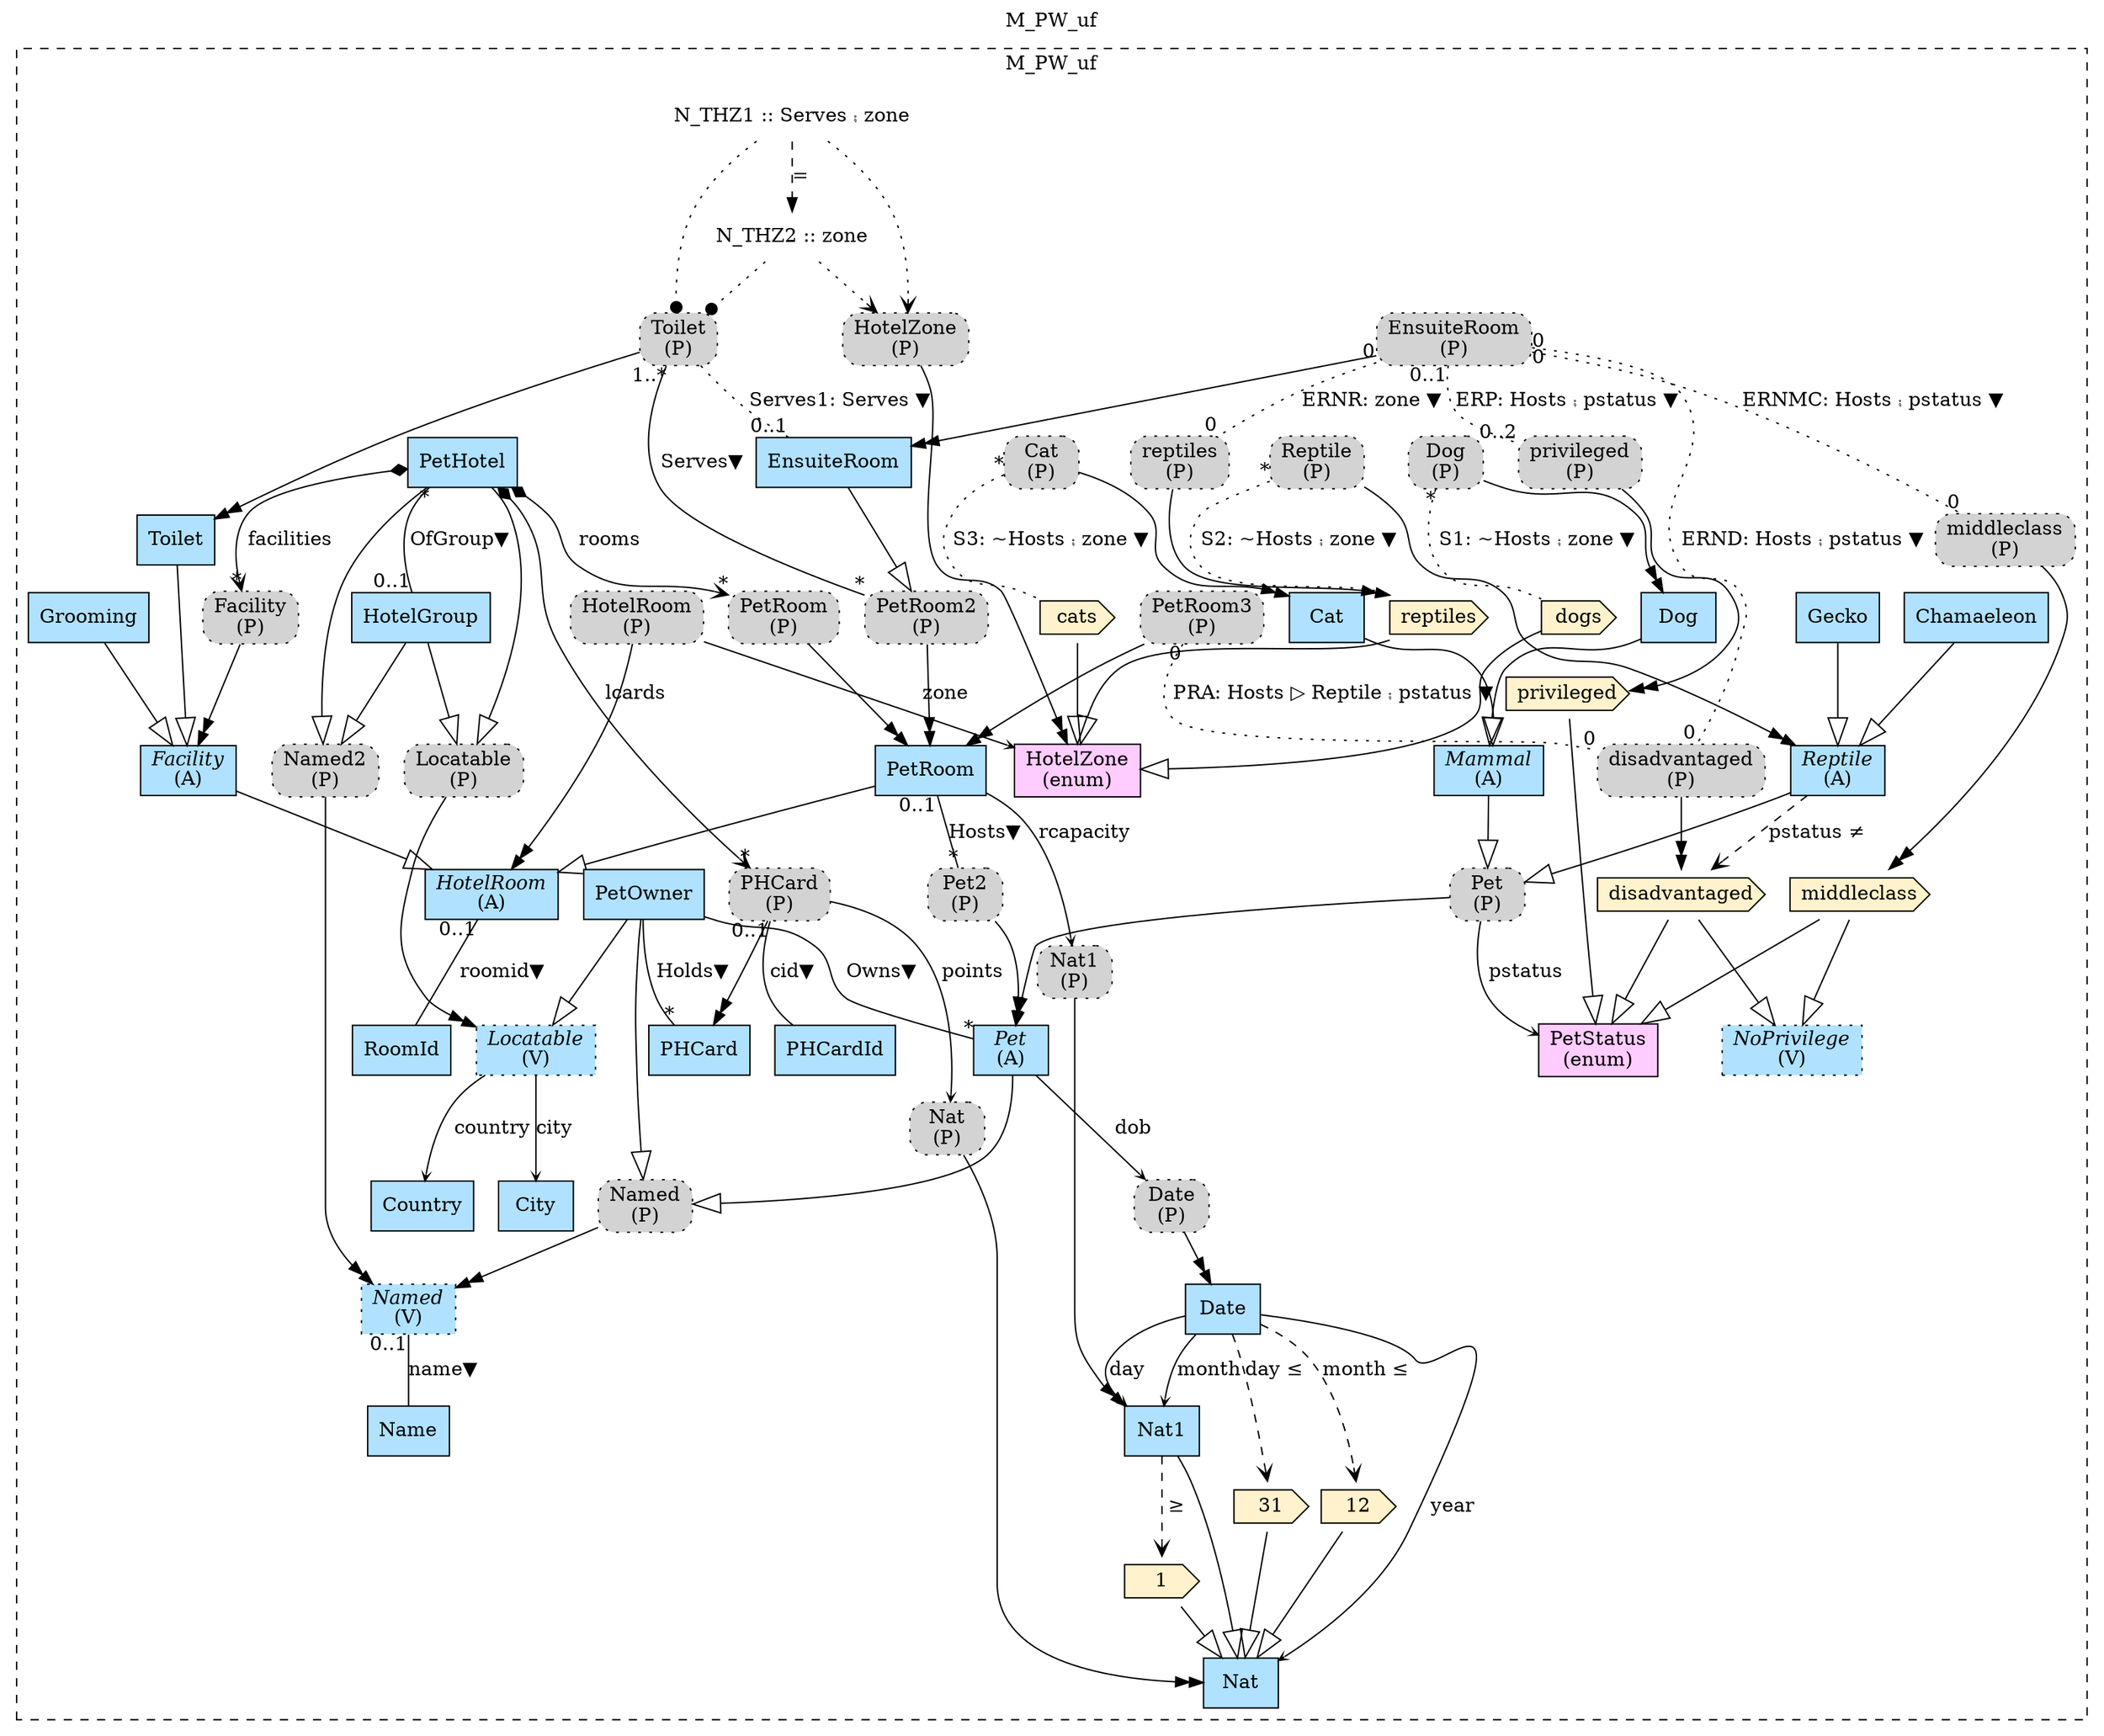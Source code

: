 digraph {graph[label=M_PW_uf,labelloc=tl,labelfontsize=12];
subgraph cluster_M_PW_uf{style=dashed;label=M_PW_uf;
"Named"[shape=record,fillcolor=lightskyblue1,style ="filled,dotted",label=<{<I>Named</I><br/>(V)}>];
"Name"[shape=record,fillcolor=lightskyblue1,style = filled,label="Name"];
"Date"[shape=record,fillcolor=lightskyblue1,style = filled,label="Date"];
"Nat"[shape=record,fillcolor=lightskyblue1,style = filled,label="Nat"];
"Nat1"[shape=record,fillcolor=lightskyblue1,style = filled,label="Nat1"];
"V31"[shape=cds,fillcolor="#FFF2CC",style = filled,label="31"];
"V1"[shape=cds,fillcolor="#FFF2CC",style = filled,label="1"];
"V12"[shape=cds,fillcolor="#FFF2CC",style = filled,label="12"];
"PPet"[shape=box,fillcolor=lightgray,style ="rounded,filled,dotted",label=<Pet<br/>(P)>];
"Dog"[shape=record,fillcolor=lightskyblue1,style = filled,label="Dog"];
"Cat"[shape=record,fillcolor=lightskyblue1,style = filled,label="Cat"];
"Chamaeleon"[shape=record,fillcolor=lightskyblue1,style = filled,label="Chamaeleon"];
"Gecko"[shape=record,fillcolor=lightskyblue1,style = filled,label="Gecko"];
"Mammal"[shape=record,fillcolor=lightskyblue1,style = filled,label=<{<I>Mammal</I><br/>(A)}>];
"Reptile"[shape=record,fillcolor=lightskyblue1,style = filled,label=<{<I>Reptile</I><br/>(A)}>];
"PetStatus"[shape=record,fillcolor="#FFCCFF",style = filled,label="PetStatus\l(enum)"];
"Vprivileged"[shape=cds,fillcolor="#FFF2CC",style = filled,label="privileged"];
"Vmiddleclass"[shape=cds,fillcolor="#FFF2CC",style = filled,label="middleclass"];
"Vdisadvantaged"[shape=cds,fillcolor="#FFF2CC",style = filled,label="disadvantaged"];
"NoPrivilege"[shape=record,fillcolor=lightskyblue1,style ="filled,dotted",label=<{<I>NoPrivilege</I><br/>(V)}>];
"PHotelRoom"[shape=box,fillcolor=lightgray,style ="rounded,filled,dotted",label=<HotelRoom<br/>(P)>];
"PDog"[shape=box,fillcolor=lightgray,style ="rounded,filled,dotted",label=<Dog<br/>(P)>];
"PReptile"[shape=box,fillcolor=lightgray,style ="rounded,filled,dotted",label=<Reptile<br/>(P)>];
"PCat"[shape=box,fillcolor=lightgray,style ="rounded,filled,dotted",label=<Cat<br/>(P)>];
"HotelZone"[shape=record,fillcolor="#FFCCFF",style = filled,label="HotelZone\l(enum)"];
"Vdogs"[shape=cds,fillcolor="#FFF2CC",style = filled,label="dogs"];
"Vreptiles"[shape=cds,fillcolor="#FFF2CC",style = filled,label="reptiles"];
"Vcats"[shape=cds,fillcolor="#FFF2CC",style = filled,label="cats"];
"PPetRoom2"[shape=box,fillcolor=lightgray,style ="rounded,filled,dotted",label=<PetRoom2<br/>(P)>];
"PHotelZone"[shape=box,fillcolor=lightgray,style ="rounded,filled,dotted",label=<HotelZone<br/>(P)>];
"EnsuiteRoom"[shape=record,fillcolor=lightskyblue1,style = filled,label="EnsuiteRoom"];
"PToilet"[shape=box,fillcolor=lightgray,style ="rounded,filled,dotted",label=<Toilet<br/>(P)>];
"Pmiddleclass"[shape=box,fillcolor=lightgray,style ="rounded,filled,dotted",label=<middleclass<br/>(P)>];
"Preptiles"[shape=box,fillcolor=lightgray,style ="rounded,filled,dotted",label=<reptiles<br/>(P)>];
"Pprivileged"[shape=box,fillcolor=lightgray,style ="rounded,filled,dotted",label=<privileged<br/>(P)>];
"Pdisadvantaged"[shape=box,fillcolor=lightgray,style ="rounded,filled,dotted",label=<disadvantaged<br/>(P)>];
"PEnsuiteRoom"[shape=box,fillcolor=lightgray,style ="rounded,filled,dotted",label=<EnsuiteRoom<br/>(P)>];
"PPetRoom3"[shape=box,fillcolor=lightgray,style ="rounded,filled,dotted",label=<PetRoom3<br/>(P)>];
"PNat"[shape=box,fillcolor=lightgray,style ="rounded,filled,dotted",label=<Nat<br/>(P)>];
"PHCardId"[shape=record,fillcolor=lightskyblue1,style = filled,label="PHCardId"];
"PFacility"[shape=box,fillcolor=lightgray,style ="rounded,filled,dotted",label=<Facility<br/>(P)>];
"PPHCard"[shape=box,fillcolor=lightgray,style ="rounded,filled,dotted",label=<PHCard<br/>(P)>];
"PPetRoom"[shape=box,fillcolor=lightgray,style ="rounded,filled,dotted",label=<PetRoom<br/>(P)>];
"PLocatable"[shape=box,fillcolor=lightgray,style ="rounded,filled,dotted",label=<Locatable<br/>(P)>];
"PNamed2"[shape=box,fillcolor=lightgray,style ="rounded,filled,dotted",label=<Named2<br/>(P)>];
"HotelGroup"[shape=record,fillcolor=lightskyblue1,style = filled,label="HotelGroup"];
"PetHotel"[shape=record,fillcolor=lightskyblue1,style = filled,label="PetHotel"];
"HotelRoom"[shape=record,fillcolor=lightskyblue1,style = filled,label=<{<I>HotelRoom</I><br/>(A)}>];
"Grooming"[shape=record,fillcolor=lightskyblue1,style = filled,label="Grooming"];
"Toilet"[shape=record,fillcolor=lightskyblue1,style = filled,label="Toilet"];
"Facility"[shape=record,fillcolor=lightskyblue1,style = filled,label=<{<I>Facility</I><br/>(A)}>];
"RoomId"[shape=record,fillcolor=lightskyblue1,style = filled,label="RoomId"];
"PetRoom"[shape=record,fillcolor=lightskyblue1,style = filled,label="PetRoom"];
"PNat1"[shape=box,fillcolor=lightgray,style ="rounded,filled,dotted",label=<Nat1<br/>(P)>];
"PPet2"[shape=box,fillcolor=lightgray,style ="rounded,filled,dotted",label=<Pet2<br/>(P)>];
"PHCard"[shape=record,fillcolor=lightskyblue1,style = filled,label="PHCard"];
"City"[shape=record,fillcolor=lightskyblue1,style = filled,label="City"];
"Country"[shape=record,fillcolor=lightskyblue1,style = filled,label="Country"];
"Locatable"[shape=record,fillcolor=lightskyblue1,style ="filled,dotted",label=<{<I>Locatable</I><br/>(V)}>];
"PetOwner"[shape=record,fillcolor=lightskyblue1,style = filled,label="PetOwner"];
"PDate"[shape=box,fillcolor=lightgray,style ="rounded,filled,dotted",label=<Date<br/>(P)>];
"Pet"[shape=record,fillcolor=lightskyblue1,style = filled,label=<{<I>Pet</I><br/>(A)}>];
"PNamed"[shape=box,fillcolor=lightgray,style ="rounded,filled,dotted",label=<Named<br/>(P)>];

"Named"->"Name"[label="name▼",dir=none,taillabel="0..1",headlabel=""];
"Date"->"Nat1"[label="day",arrowhead=vee,headlabel="",arrowsize=.5];
"Date"->"Nat1"[label="month",arrowhead=vee,headlabel="",arrowsize=.5];
"Date"->"Nat"[label="year",arrowhead=vee,headlabel="",arrowsize=.5];
"Nat1"->"Nat"[arrowhead=onormal,arrowsize=2.0];
"V31"->"Nat"[arrowhead=onormal,arrowsize=2.0];
"V1"->"Nat"[arrowhead=onormal,arrowsize=2.0];
"V12"->"Nat"[arrowhead=onormal,arrowsize=2.0];
"Nat1"->"V1"[arrowhead=vee,style=dashed,label=" ≥"];

"Date"->"V31"[arrowhead=vee,style=dashed,label="day ≤"];

"Date"->"V12"[arrowhead=vee,style=dashed,label="month ≤"];

"Vprivileged"->"PetStatus"[arrowhead=onormal,arrowsize=2.0];
"Vmiddleclass"->"PetStatus"[arrowhead=onormal,arrowsize=2.0];
"Vdisadvantaged"->"PetStatus"[arrowhead=onormal,arrowsize=2.0];
"PPet"->"PetStatus"[label="pstatus",arrowhead=vee,headlabel="",arrowsize=.5];
"Mammal"->"PPet"[arrowhead=onormal,arrowsize=2.0];
"Reptile"->"PPet"[arrowhead=onormal,arrowsize=2.0];
"Dog"->"Mammal"[arrowhead=onormal,arrowsize=2.0];
"Cat"->"Mammal"[arrowhead=onormal,arrowsize=2.0];
"Chamaeleon"->"Reptile"[arrowhead=onormal,arrowsize=2.0];
"Gecko"->"Reptile"[arrowhead=onormal,arrowsize=2.0];
"Vmiddleclass"->"NoPrivilege"[arrowhead=onormal,arrowsize=2.0];
"Vdisadvantaged"->"NoPrivilege"[arrowhead=onormal,arrowsize=2.0];
"Reptile"->"Vdisadvantaged"[arrowhead=vee,style=dashed,label="pstatus ≠"];

"Vdogs"->"HotelZone"[arrowhead=onormal,arrowsize=2.0];
"Vreptiles"->"HotelZone"[arrowhead=onormal,arrowsize=2.0];
"Vcats"->"HotelZone"[arrowhead=onormal,arrowsize=2.0];
"PHotelRoom"->"HotelZone"[label="zone",arrowhead=vee,headlabel="",arrowsize=.5];
"PDog"->"Vdogs"[label="S1: ~Hosts ⨾ zone ▼",dir=none,taillabel="*",headlabel="",style=dotted];
"PReptile"->"Vreptiles"[label="S2: ~Hosts ⨾ zone ▼",dir=none,taillabel="*",headlabel="",style=dotted];
"PCat"->"Vcats"[label="S3: ~Hosts ⨾ zone ▼",dir=none,taillabel="*",headlabel="",style=dotted];
"EnsuiteRoom"->"PPetRoom2"[arrowhead=onormal,arrowsize=2.0];
"PToilet"->"PPetRoom2"[label="Serves▼",dir=none,taillabel="1..*",headlabel="*"];
"PToilet"->"EnsuiteRoom"[label="Serves1: Serves ▼",dir=none,taillabel="",headlabel="0..1",style=dotted];
"N_THZ1"[shape=none,label="N_THZ1 :: Serves ⨾ zone"];
"N_THZ1"->"PToilet"[arrowhead=dot,style=dotted];
"N_THZ1"->"PHotelZone"[arrowhead=vee,style=dotted];

"N_THZ2"[shape=none,label="N_THZ2 :: zone"];
"N_THZ2"->"PToilet"[arrowhead=dot,style=dotted];
"N_THZ2"->"PHotelZone"[arrowhead=vee,style=dotted];

"PEnsuiteRoom"->"Preptiles"[label="ERNR: zone ▼",dir=none,taillabel="0",headlabel="0",style=dotted];
"PEnsuiteRoom"->"Pdisadvantaged"[label="ERND: Hosts ⨾ pstatus ▼",dir=none,taillabel="0",headlabel="0",style=dotted];
"PEnsuiteRoom"->"Pmiddleclass"[label="ERNMC: Hosts ⨾ pstatus ▼",dir=none,taillabel="0",headlabel="0",style=dotted];
"PEnsuiteRoom"->"Pprivileged"[label="ERP: Hosts ⨾ pstatus ▼",dir=none,taillabel="0..1",headlabel="0..2",style=dotted];
"PPetRoom3"->"Pdisadvantaged"[label="PRA: Hosts ▷ Reptile ⨾ pstatus ▼",dir=none,taillabel="0",headlabel="0",style=dotted];
"HotelGroup"->"PLocatable"[arrowhead=onormal,arrowsize=2.0];
"HotelGroup"->"PNamed2"[arrowhead=onormal,arrowsize=2.0];
"PetHotel"->"PLocatable"[arrowhead=onormal,arrowsize=2.0];
"PetHotel"->"PNamed2"[arrowhead=onormal,arrowsize=2.0];
"PPHCard"->"PHCardId"[label="cid▼",dir=none,taillabel="0..1",headlabel=""];
"PPHCard"->"PNat"[label="points",arrowhead=vee,headlabel="",arrowsize=.5];
"PetHotel"->"PPetRoom"[label="rooms",arrowhead=vee,arrowtail=diamond,dir=both,headlabel="*"];
"PetHotel"->"PFacility"[label="facilities",arrowhead=vee,arrowtail=diamond,dir=both,headlabel="*"];
"PetHotel"->"PPHCard"[label="lcards",arrowhead=vee,arrowtail=diamond,dir=both,headlabel="*"];
"PetHotel"->"HotelGroup"[label="OfGroup▼",dir=none,taillabel="*",headlabel="0..1"];
"PetRoom"->"PNat1"[label="rcapacity",arrowhead=vee,headlabel="",arrowsize=.5];
"Grooming"->"Facility"[arrowhead=onormal,arrowsize=2.0];
"Toilet"->"Facility"[arrowhead=onormal,arrowsize=2.0];
"Facility"->"HotelRoom"[arrowhead=onormal,arrowsize=2.0];
"PetRoom"->"HotelRoom"[arrowhead=onormal,arrowsize=2.0];
"HotelRoom"->"RoomId"[label="roomid▼",dir=none,taillabel="0..1",headlabel=""];
"PetRoom"->"PPet2"[label="Hosts▼",dir=none,taillabel="0..1",headlabel="*"];
"PetOwner"->"Locatable"[arrowhead=onormal,arrowsize=2.0];
"PetOwner"->"PNamed"[arrowhead=onormal,arrowsize=2.0];
"Pet"->"PNamed"[arrowhead=onormal,arrowsize=2.0];
"PetOwner"->"PHCard"[label="Holds▼",dir=none,taillabel="",headlabel="*"];
"PetOwner"->"Pet"[label="Owns▼",dir=none,taillabel="",headlabel="*"];
"Pet"->"PDate"[label="dob",arrowhead=vee,headlabel="",arrowsize=.5];
"Locatable"->"City"[label="city",arrowhead=vee,headlabel="",arrowsize=.5];
"Locatable"->"Country"[label="country",arrowhead=vee,headlabel="",arrowsize=.5];
"N_THZ1"->"N_THZ2"[arrowhead=normal,style=dashed, label = "="];

}
"PPet"->"Pet"[arrowhead=normalnormal];
"PHotelRoom"->"HotelRoom"[arrowhead=normalnormal];
"PReptile"->"Reptile"[arrowhead=normalnormal];
"PCat"->"Cat"[arrowhead=normalnormal];
"PDog"->"Dog"[arrowhead=normalnormal];
"PPetRoom2"->"PetRoom"[arrowhead=normalnormal];
"PToilet"->"Toilet"[arrowhead=normalnormal];
"PHotelZone"->"HotelZone"[arrowhead=normalnormal];
"PEnsuiteRoom"->"EnsuiteRoom"[arrowhead=normalnormal];
"Pprivileged"->"Vprivileged"[arrowhead=normalnormal];
"Pmiddleclass"->"Vmiddleclass"[arrowhead=normalnormal];
"Preptiles"->"Vreptiles"[arrowhead=normalnormal];
"Pdisadvantaged"->"Vdisadvantaged"[arrowhead=normalnormal];
"PPetRoom3"->"PetRoom"[arrowhead=normalnormal];
"PLocatable"->"Locatable"[arrowhead=normalnormal];
"PFacility"->"Facility"[arrowhead=normalnormal];
"PNat"->"Nat"[arrowhead=normalnormal];
"PPHCard"->"PHCard"[arrowhead=normalnormal];
"PPetRoom"->"PetRoom"[arrowhead=normalnormal];
"PNamed2"->"Named"[arrowhead=normalnormal];
"PNat1"->"Nat1"[arrowhead=normalnormal];
"PPet2"->"Pet"[arrowhead=normalnormal];
"PDate"->"Date"[arrowhead=normalnormal];
"PNamed"->"Named"[arrowhead=normalnormal];
}